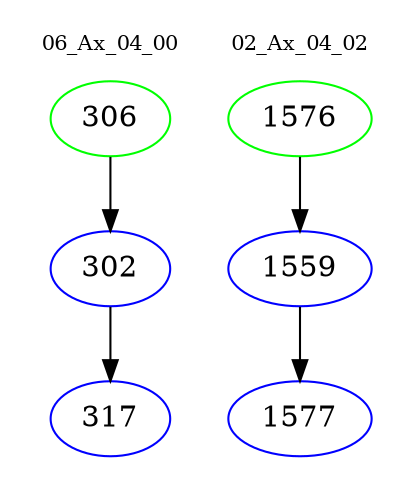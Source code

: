 digraph{
subgraph cluster_0 {
color = white
label = "06_Ax_04_00";
fontsize=10;
T0_306 [label="306", color="green"]
T0_306 -> T0_302 [color="black"]
T0_302 [label="302", color="blue"]
T0_302 -> T0_317 [color="black"]
T0_317 [label="317", color="blue"]
}
subgraph cluster_1 {
color = white
label = "02_Ax_04_02";
fontsize=10;
T1_1576 [label="1576", color="green"]
T1_1576 -> T1_1559 [color="black"]
T1_1559 [label="1559", color="blue"]
T1_1559 -> T1_1577 [color="black"]
T1_1577 [label="1577", color="blue"]
}
}
